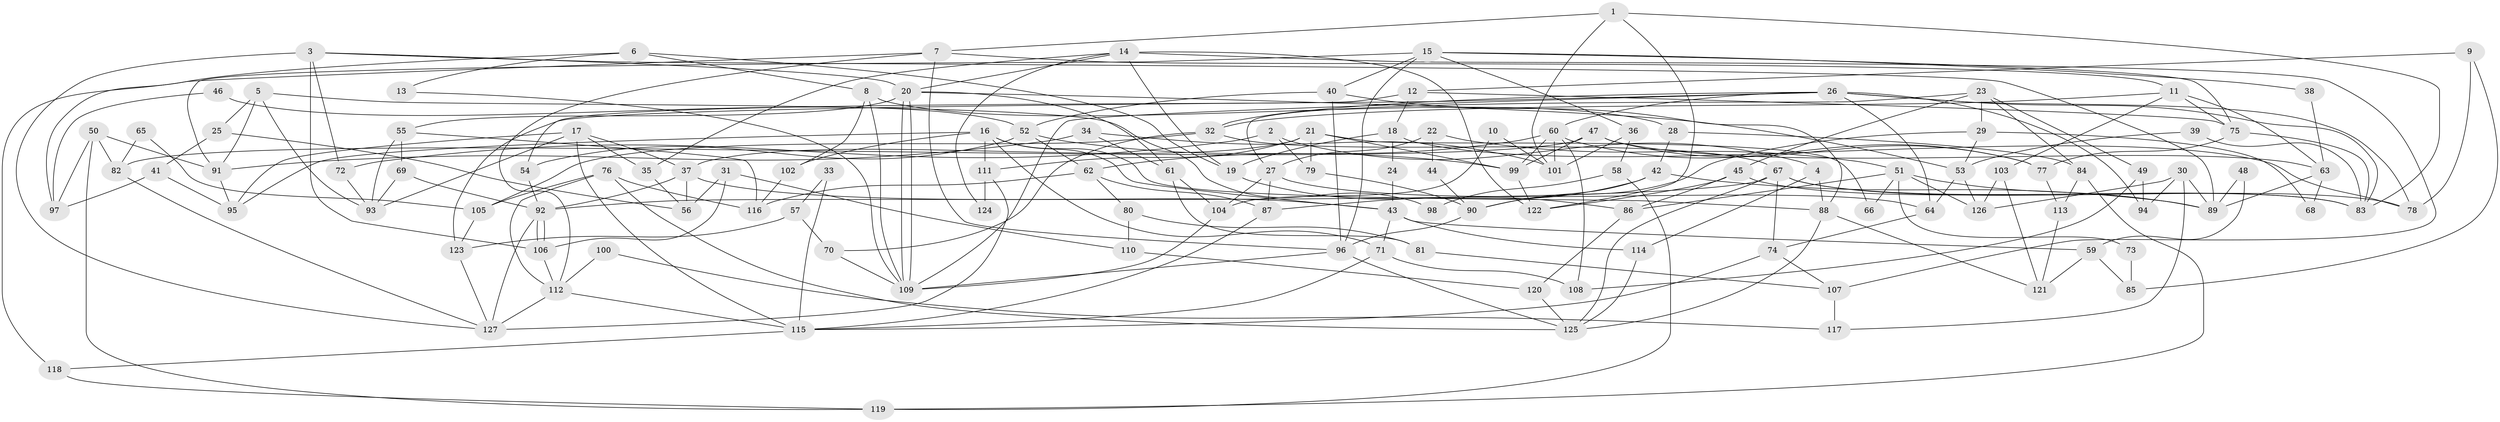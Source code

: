 // coarse degree distribution, {7: 0.05, 3: 0.2, 6: 0.2, 4: 0.1875, 5: 0.1, 8: 0.1125, 2: 0.0875, 10: 0.0125, 9: 0.0375, 11: 0.0125}
// Generated by graph-tools (version 1.1) at 2025/23/03/03/25 07:23:59]
// undirected, 127 vertices, 254 edges
graph export_dot {
graph [start="1"]
  node [color=gray90,style=filled];
  1;
  2;
  3;
  4;
  5;
  6;
  7;
  8;
  9;
  10;
  11;
  12;
  13;
  14;
  15;
  16;
  17;
  18;
  19;
  20;
  21;
  22;
  23;
  24;
  25;
  26;
  27;
  28;
  29;
  30;
  31;
  32;
  33;
  34;
  35;
  36;
  37;
  38;
  39;
  40;
  41;
  42;
  43;
  44;
  45;
  46;
  47;
  48;
  49;
  50;
  51;
  52;
  53;
  54;
  55;
  56;
  57;
  58;
  59;
  60;
  61;
  62;
  63;
  64;
  65;
  66;
  67;
  68;
  69;
  70;
  71;
  72;
  73;
  74;
  75;
  76;
  77;
  78;
  79;
  80;
  81;
  82;
  83;
  84;
  85;
  86;
  87;
  88;
  89;
  90;
  91;
  92;
  93;
  94;
  95;
  96;
  97;
  98;
  99;
  100;
  101;
  102;
  103;
  104;
  105;
  106;
  107;
  108;
  109;
  110;
  111;
  112;
  113;
  114;
  115;
  116;
  117;
  118;
  119;
  120;
  121;
  122;
  123;
  124;
  125;
  126;
  127;
  1 -- 7;
  1 -- 101;
  1 -- 83;
  1 -- 122;
  2 -- 4;
  2 -- 72;
  2 -- 79;
  3 -- 20;
  3 -- 106;
  3 -- 72;
  3 -- 89;
  3 -- 127;
  4 -- 114;
  4 -- 88;
  5 -- 93;
  5 -- 91;
  5 -- 25;
  5 -- 98;
  6 -- 19;
  6 -- 8;
  6 -- 13;
  6 -- 97;
  7 -- 112;
  7 -- 11;
  7 -- 96;
  7 -- 118;
  8 -- 109;
  8 -- 102;
  8 -- 28;
  9 -- 78;
  9 -- 12;
  9 -- 85;
  10 -- 101;
  10 -- 104;
  11 -- 63;
  11 -- 75;
  11 -- 32;
  11 -- 103;
  12 -- 75;
  12 -- 54;
  12 -- 18;
  13 -- 109;
  14 -- 20;
  14 -- 19;
  14 -- 35;
  14 -- 107;
  14 -- 122;
  14 -- 124;
  15 -- 40;
  15 -- 96;
  15 -- 36;
  15 -- 38;
  15 -- 75;
  15 -- 91;
  16 -- 95;
  16 -- 43;
  16 -- 71;
  16 -- 88;
  16 -- 102;
  16 -- 111;
  17 -- 37;
  17 -- 115;
  17 -- 35;
  17 -- 93;
  17 -- 95;
  18 -- 78;
  18 -- 19;
  18 -- 24;
  19 -- 86;
  20 -- 53;
  20 -- 109;
  20 -- 109;
  20 -- 55;
  20 -- 61;
  21 -- 99;
  21 -- 111;
  21 -- 37;
  21 -- 66;
  21 -- 79;
  22 -- 27;
  22 -- 51;
  22 -- 44;
  23 -- 45;
  23 -- 27;
  23 -- 29;
  23 -- 49;
  23 -- 84;
  24 -- 43;
  25 -- 56;
  25 -- 41;
  26 -- 32;
  26 -- 123;
  26 -- 60;
  26 -- 64;
  26 -- 78;
  26 -- 83;
  26 -- 94;
  26 -- 109;
  27 -- 87;
  27 -- 64;
  27 -- 104;
  28 -- 42;
  28 -- 84;
  29 -- 90;
  29 -- 53;
  29 -- 68;
  30 -- 94;
  30 -- 126;
  30 -- 89;
  30 -- 117;
  31 -- 106;
  31 -- 56;
  31 -- 110;
  32 -- 67;
  32 -- 70;
  32 -- 105;
  33 -- 115;
  33 -- 57;
  34 -- 61;
  34 -- 91;
  34 -- 101;
  35 -- 56;
  36 -- 101;
  36 -- 58;
  37 -- 92;
  37 -- 43;
  37 -- 56;
  38 -- 63;
  39 -- 53;
  39 -- 83;
  40 -- 88;
  40 -- 96;
  40 -- 52;
  41 -- 97;
  41 -- 95;
  42 -- 89;
  42 -- 90;
  42 -- 87;
  43 -- 71;
  43 -- 59;
  43 -- 114;
  44 -- 90;
  45 -- 83;
  45 -- 122;
  45 -- 86;
  46 -- 97;
  46 -- 52;
  47 -- 77;
  47 -- 99;
  47 -- 63;
  47 -- 82;
  48 -- 59;
  48 -- 89;
  49 -- 108;
  49 -- 94;
  50 -- 91;
  50 -- 82;
  50 -- 97;
  50 -- 119;
  51 -- 89;
  51 -- 86;
  51 -- 66;
  51 -- 73;
  51 -- 126;
  52 -- 99;
  52 -- 54;
  52 -- 62;
  53 -- 64;
  53 -- 126;
  54 -- 92;
  55 -- 93;
  55 -- 69;
  55 -- 116;
  57 -- 123;
  57 -- 70;
  58 -- 119;
  58 -- 98;
  59 -- 121;
  59 -- 85;
  60 -- 77;
  60 -- 62;
  60 -- 99;
  60 -- 101;
  60 -- 108;
  61 -- 104;
  61 -- 81;
  62 -- 80;
  62 -- 87;
  62 -- 116;
  63 -- 89;
  63 -- 68;
  64 -- 74;
  65 -- 82;
  65 -- 105;
  67 -- 92;
  67 -- 83;
  67 -- 74;
  67 -- 78;
  67 -- 125;
  69 -- 92;
  69 -- 93;
  70 -- 109;
  71 -- 115;
  71 -- 108;
  72 -- 93;
  73 -- 85;
  74 -- 115;
  74 -- 107;
  75 -- 83;
  75 -- 77;
  76 -- 116;
  76 -- 125;
  76 -- 105;
  76 -- 112;
  77 -- 113;
  79 -- 90;
  80 -- 81;
  80 -- 110;
  81 -- 107;
  82 -- 127;
  84 -- 113;
  84 -- 119;
  86 -- 120;
  87 -- 115;
  88 -- 125;
  88 -- 121;
  90 -- 96;
  91 -- 95;
  92 -- 106;
  92 -- 106;
  92 -- 127;
  96 -- 109;
  96 -- 125;
  99 -- 122;
  100 -- 112;
  100 -- 117;
  102 -- 116;
  103 -- 126;
  103 -- 121;
  104 -- 109;
  105 -- 123;
  106 -- 112;
  107 -- 117;
  110 -- 120;
  111 -- 127;
  111 -- 124;
  112 -- 115;
  112 -- 127;
  113 -- 121;
  114 -- 125;
  115 -- 118;
  118 -- 119;
  120 -- 125;
  123 -- 127;
}
